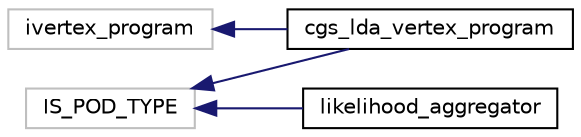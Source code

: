 digraph "Graphical Class Hierarchy"
{
  edge [fontname="Helvetica",fontsize="10",labelfontname="Helvetica",labelfontsize="10"];
  node [fontname="Helvetica",fontsize="10",shape=record];
  rankdir="LR";
  Node10 [label="IS_POD_TYPE",height=0.2,width=0.4,color="grey75", fillcolor="white", style="filled"];
  Node10 -> Node0 [dir="back",color="midnightblue",fontsize="10",style="solid",fontname="Helvetica"];
  Node0 [label="cgs_lda_vertex_program",height=0.2,width=0.4,color="black", fillcolor="white", style="filled",URL="$classcgs__lda__vertex__program.html",tooltip="The collapsed Gibbs sampler vertex program updates the topic counts for the center vertex and then dr..."];
  Node10 -> Node11 [dir="back",color="midnightblue",fontsize="10",style="solid",fontname="Helvetica"];
  Node11 [label="likelihood_aggregator",height=0.2,width=0.4,color="black", fillcolor="white", style="filled",URL="$classlikelihood__aggregator.html",tooltip="The Likelihood aggregators maintains the current estimate of the log-likelihood of the current token ..."];
  Node8 [label="ivertex_program",height=0.2,width=0.4,color="grey75", fillcolor="white", style="filled"];
  Node8 -> Node0 [dir="back",color="midnightblue",fontsize="10",style="solid",fontname="Helvetica"];
}
